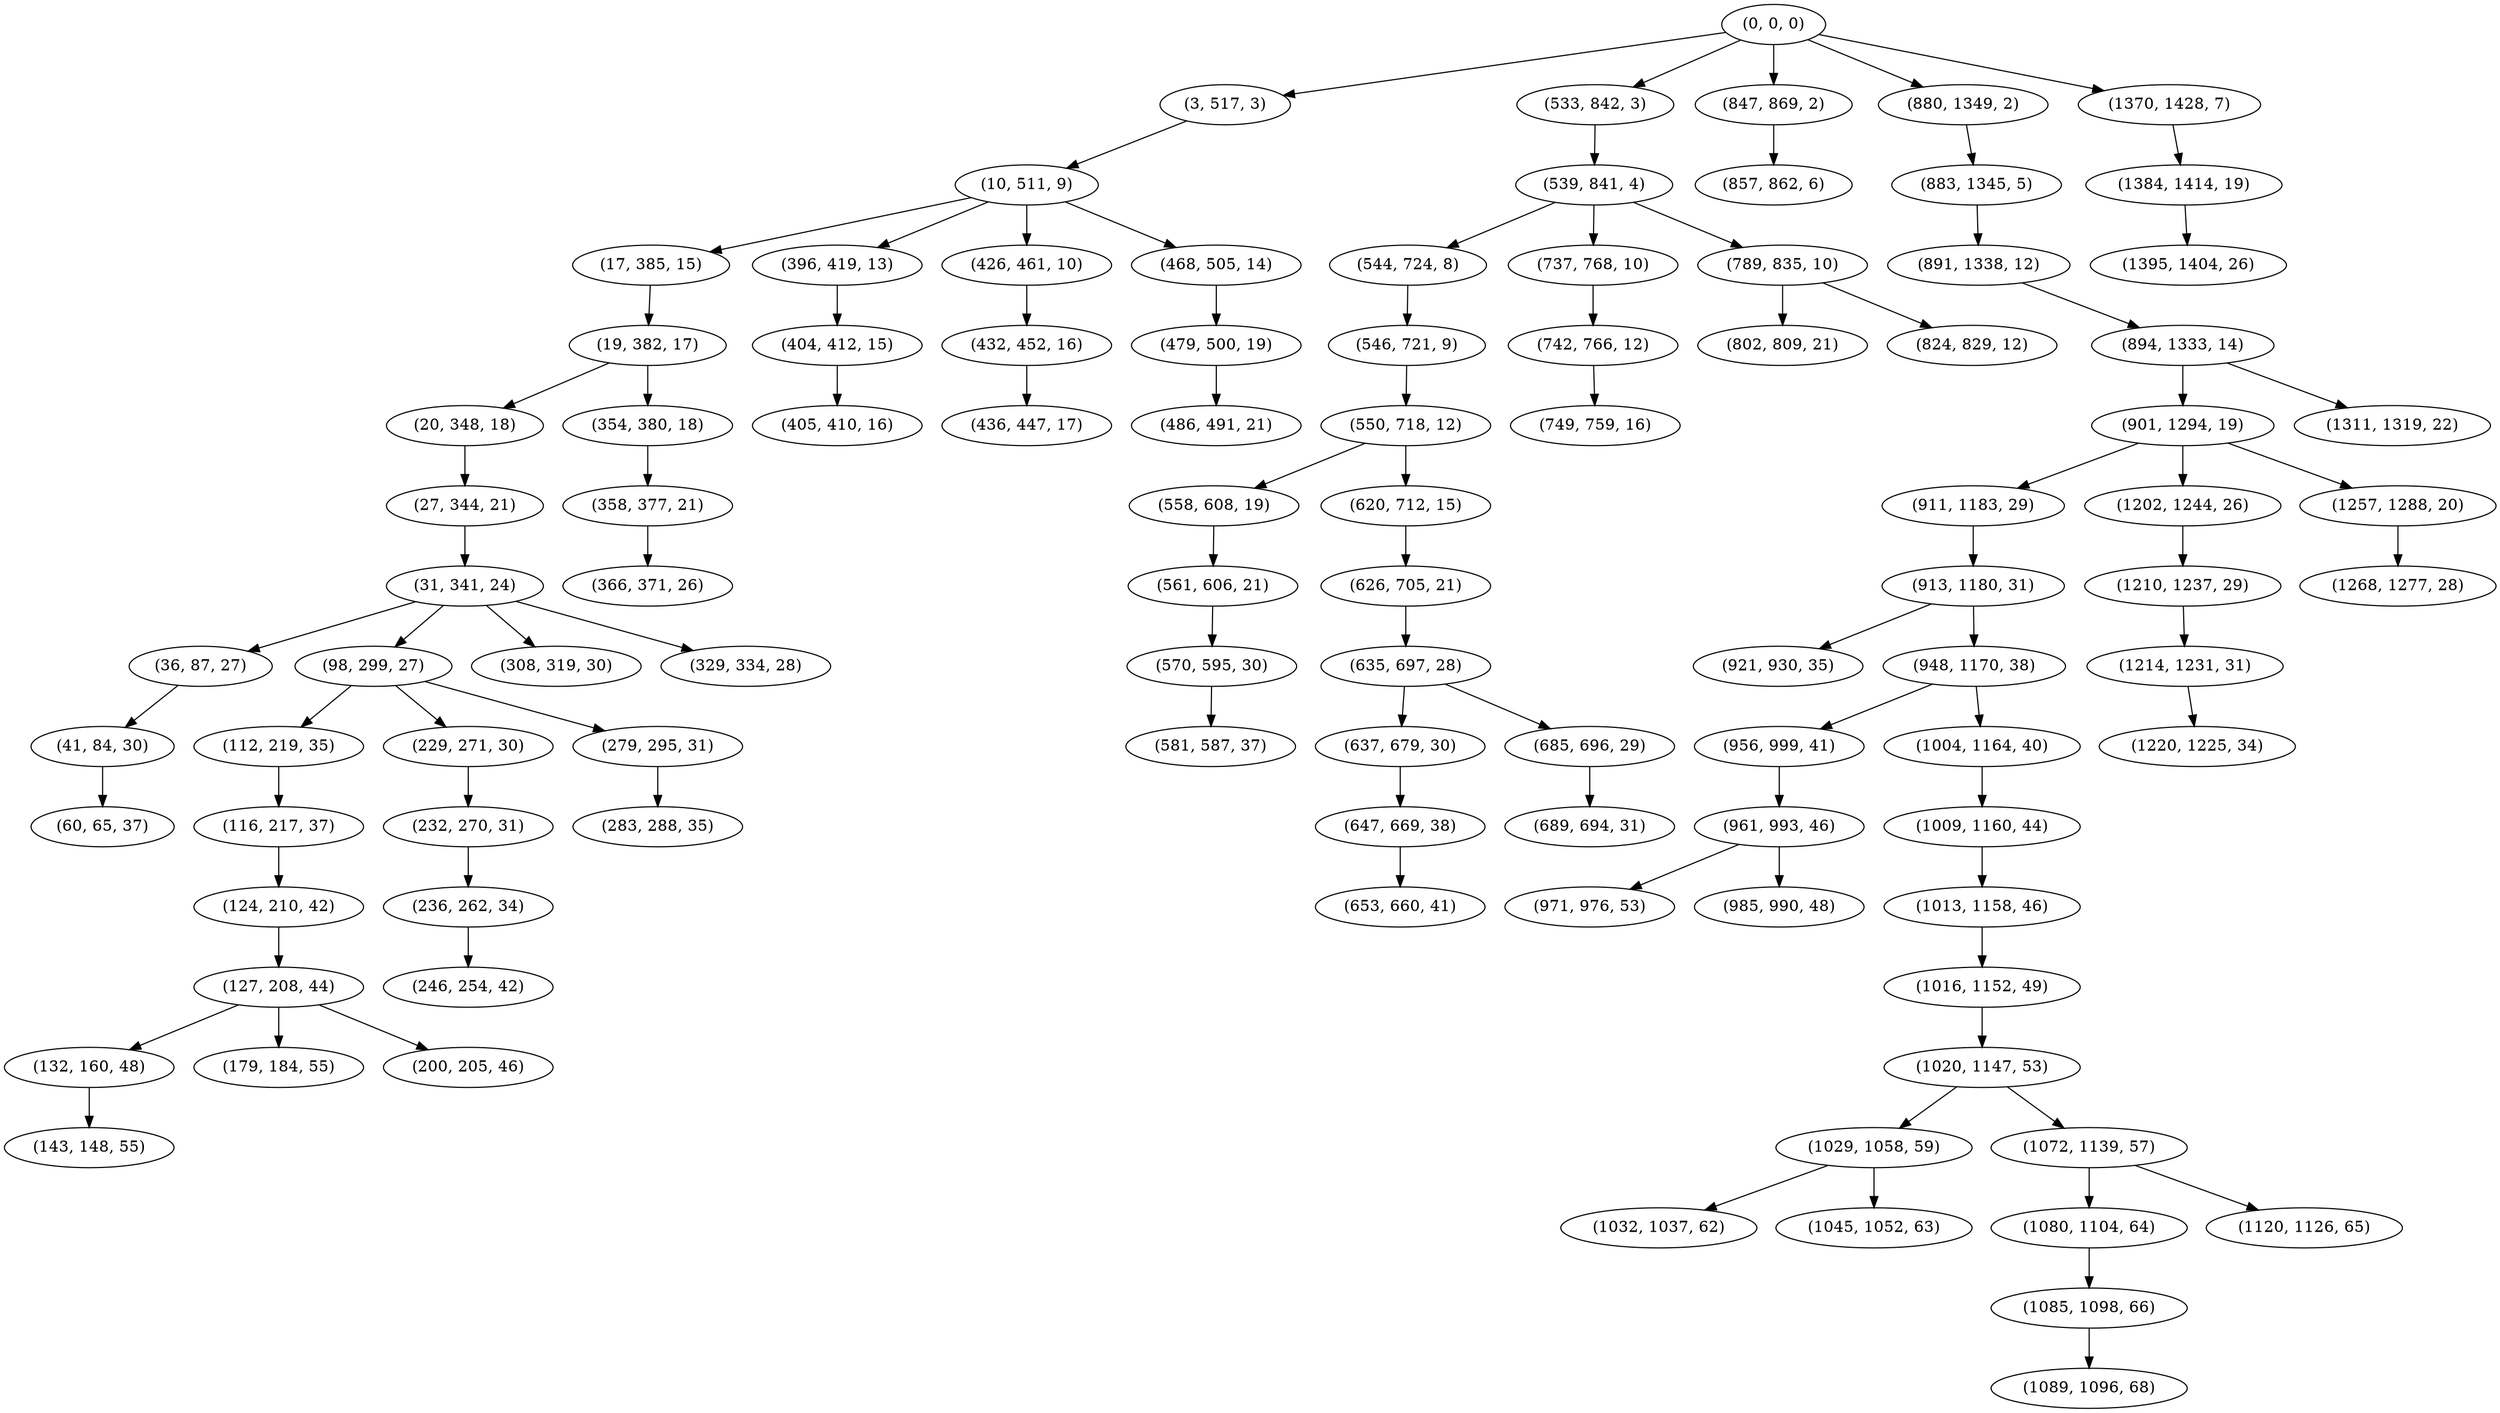 digraph tree {
    "(0, 0, 0)";
    "(3, 517, 3)";
    "(10, 511, 9)";
    "(17, 385, 15)";
    "(19, 382, 17)";
    "(20, 348, 18)";
    "(27, 344, 21)";
    "(31, 341, 24)";
    "(36, 87, 27)";
    "(41, 84, 30)";
    "(60, 65, 37)";
    "(98, 299, 27)";
    "(112, 219, 35)";
    "(116, 217, 37)";
    "(124, 210, 42)";
    "(127, 208, 44)";
    "(132, 160, 48)";
    "(143, 148, 55)";
    "(179, 184, 55)";
    "(200, 205, 46)";
    "(229, 271, 30)";
    "(232, 270, 31)";
    "(236, 262, 34)";
    "(246, 254, 42)";
    "(279, 295, 31)";
    "(283, 288, 35)";
    "(308, 319, 30)";
    "(329, 334, 28)";
    "(354, 380, 18)";
    "(358, 377, 21)";
    "(366, 371, 26)";
    "(396, 419, 13)";
    "(404, 412, 15)";
    "(405, 410, 16)";
    "(426, 461, 10)";
    "(432, 452, 16)";
    "(436, 447, 17)";
    "(468, 505, 14)";
    "(479, 500, 19)";
    "(486, 491, 21)";
    "(533, 842, 3)";
    "(539, 841, 4)";
    "(544, 724, 8)";
    "(546, 721, 9)";
    "(550, 718, 12)";
    "(558, 608, 19)";
    "(561, 606, 21)";
    "(570, 595, 30)";
    "(581, 587, 37)";
    "(620, 712, 15)";
    "(626, 705, 21)";
    "(635, 697, 28)";
    "(637, 679, 30)";
    "(647, 669, 38)";
    "(653, 660, 41)";
    "(685, 696, 29)";
    "(689, 694, 31)";
    "(737, 768, 10)";
    "(742, 766, 12)";
    "(749, 759, 16)";
    "(789, 835, 10)";
    "(802, 809, 21)";
    "(824, 829, 12)";
    "(847, 869, 2)";
    "(857, 862, 6)";
    "(880, 1349, 2)";
    "(883, 1345, 5)";
    "(891, 1338, 12)";
    "(894, 1333, 14)";
    "(901, 1294, 19)";
    "(911, 1183, 29)";
    "(913, 1180, 31)";
    "(921, 930, 35)";
    "(948, 1170, 38)";
    "(956, 999, 41)";
    "(961, 993, 46)";
    "(971, 976, 53)";
    "(985, 990, 48)";
    "(1004, 1164, 40)";
    "(1009, 1160, 44)";
    "(1013, 1158, 46)";
    "(1016, 1152, 49)";
    "(1020, 1147, 53)";
    "(1029, 1058, 59)";
    "(1032, 1037, 62)";
    "(1045, 1052, 63)";
    "(1072, 1139, 57)";
    "(1080, 1104, 64)";
    "(1085, 1098, 66)";
    "(1089, 1096, 68)";
    "(1120, 1126, 65)";
    "(1202, 1244, 26)";
    "(1210, 1237, 29)";
    "(1214, 1231, 31)";
    "(1220, 1225, 34)";
    "(1257, 1288, 20)";
    "(1268, 1277, 28)";
    "(1311, 1319, 22)";
    "(1370, 1428, 7)";
    "(1384, 1414, 19)";
    "(1395, 1404, 26)";
    "(0, 0, 0)" -> "(3, 517, 3)";
    "(0, 0, 0)" -> "(533, 842, 3)";
    "(0, 0, 0)" -> "(847, 869, 2)";
    "(0, 0, 0)" -> "(880, 1349, 2)";
    "(0, 0, 0)" -> "(1370, 1428, 7)";
    "(3, 517, 3)" -> "(10, 511, 9)";
    "(10, 511, 9)" -> "(17, 385, 15)";
    "(10, 511, 9)" -> "(396, 419, 13)";
    "(10, 511, 9)" -> "(426, 461, 10)";
    "(10, 511, 9)" -> "(468, 505, 14)";
    "(17, 385, 15)" -> "(19, 382, 17)";
    "(19, 382, 17)" -> "(20, 348, 18)";
    "(19, 382, 17)" -> "(354, 380, 18)";
    "(20, 348, 18)" -> "(27, 344, 21)";
    "(27, 344, 21)" -> "(31, 341, 24)";
    "(31, 341, 24)" -> "(36, 87, 27)";
    "(31, 341, 24)" -> "(98, 299, 27)";
    "(31, 341, 24)" -> "(308, 319, 30)";
    "(31, 341, 24)" -> "(329, 334, 28)";
    "(36, 87, 27)" -> "(41, 84, 30)";
    "(41, 84, 30)" -> "(60, 65, 37)";
    "(98, 299, 27)" -> "(112, 219, 35)";
    "(98, 299, 27)" -> "(229, 271, 30)";
    "(98, 299, 27)" -> "(279, 295, 31)";
    "(112, 219, 35)" -> "(116, 217, 37)";
    "(116, 217, 37)" -> "(124, 210, 42)";
    "(124, 210, 42)" -> "(127, 208, 44)";
    "(127, 208, 44)" -> "(132, 160, 48)";
    "(127, 208, 44)" -> "(179, 184, 55)";
    "(127, 208, 44)" -> "(200, 205, 46)";
    "(132, 160, 48)" -> "(143, 148, 55)";
    "(229, 271, 30)" -> "(232, 270, 31)";
    "(232, 270, 31)" -> "(236, 262, 34)";
    "(236, 262, 34)" -> "(246, 254, 42)";
    "(279, 295, 31)" -> "(283, 288, 35)";
    "(354, 380, 18)" -> "(358, 377, 21)";
    "(358, 377, 21)" -> "(366, 371, 26)";
    "(396, 419, 13)" -> "(404, 412, 15)";
    "(404, 412, 15)" -> "(405, 410, 16)";
    "(426, 461, 10)" -> "(432, 452, 16)";
    "(432, 452, 16)" -> "(436, 447, 17)";
    "(468, 505, 14)" -> "(479, 500, 19)";
    "(479, 500, 19)" -> "(486, 491, 21)";
    "(533, 842, 3)" -> "(539, 841, 4)";
    "(539, 841, 4)" -> "(544, 724, 8)";
    "(539, 841, 4)" -> "(737, 768, 10)";
    "(539, 841, 4)" -> "(789, 835, 10)";
    "(544, 724, 8)" -> "(546, 721, 9)";
    "(546, 721, 9)" -> "(550, 718, 12)";
    "(550, 718, 12)" -> "(558, 608, 19)";
    "(550, 718, 12)" -> "(620, 712, 15)";
    "(558, 608, 19)" -> "(561, 606, 21)";
    "(561, 606, 21)" -> "(570, 595, 30)";
    "(570, 595, 30)" -> "(581, 587, 37)";
    "(620, 712, 15)" -> "(626, 705, 21)";
    "(626, 705, 21)" -> "(635, 697, 28)";
    "(635, 697, 28)" -> "(637, 679, 30)";
    "(635, 697, 28)" -> "(685, 696, 29)";
    "(637, 679, 30)" -> "(647, 669, 38)";
    "(647, 669, 38)" -> "(653, 660, 41)";
    "(685, 696, 29)" -> "(689, 694, 31)";
    "(737, 768, 10)" -> "(742, 766, 12)";
    "(742, 766, 12)" -> "(749, 759, 16)";
    "(789, 835, 10)" -> "(802, 809, 21)";
    "(789, 835, 10)" -> "(824, 829, 12)";
    "(847, 869, 2)" -> "(857, 862, 6)";
    "(880, 1349, 2)" -> "(883, 1345, 5)";
    "(883, 1345, 5)" -> "(891, 1338, 12)";
    "(891, 1338, 12)" -> "(894, 1333, 14)";
    "(894, 1333, 14)" -> "(901, 1294, 19)";
    "(894, 1333, 14)" -> "(1311, 1319, 22)";
    "(901, 1294, 19)" -> "(911, 1183, 29)";
    "(901, 1294, 19)" -> "(1202, 1244, 26)";
    "(901, 1294, 19)" -> "(1257, 1288, 20)";
    "(911, 1183, 29)" -> "(913, 1180, 31)";
    "(913, 1180, 31)" -> "(921, 930, 35)";
    "(913, 1180, 31)" -> "(948, 1170, 38)";
    "(948, 1170, 38)" -> "(956, 999, 41)";
    "(948, 1170, 38)" -> "(1004, 1164, 40)";
    "(956, 999, 41)" -> "(961, 993, 46)";
    "(961, 993, 46)" -> "(971, 976, 53)";
    "(961, 993, 46)" -> "(985, 990, 48)";
    "(1004, 1164, 40)" -> "(1009, 1160, 44)";
    "(1009, 1160, 44)" -> "(1013, 1158, 46)";
    "(1013, 1158, 46)" -> "(1016, 1152, 49)";
    "(1016, 1152, 49)" -> "(1020, 1147, 53)";
    "(1020, 1147, 53)" -> "(1029, 1058, 59)";
    "(1020, 1147, 53)" -> "(1072, 1139, 57)";
    "(1029, 1058, 59)" -> "(1032, 1037, 62)";
    "(1029, 1058, 59)" -> "(1045, 1052, 63)";
    "(1072, 1139, 57)" -> "(1080, 1104, 64)";
    "(1072, 1139, 57)" -> "(1120, 1126, 65)";
    "(1080, 1104, 64)" -> "(1085, 1098, 66)";
    "(1085, 1098, 66)" -> "(1089, 1096, 68)";
    "(1202, 1244, 26)" -> "(1210, 1237, 29)";
    "(1210, 1237, 29)" -> "(1214, 1231, 31)";
    "(1214, 1231, 31)" -> "(1220, 1225, 34)";
    "(1257, 1288, 20)" -> "(1268, 1277, 28)";
    "(1370, 1428, 7)" -> "(1384, 1414, 19)";
    "(1384, 1414, 19)" -> "(1395, 1404, 26)";
}
